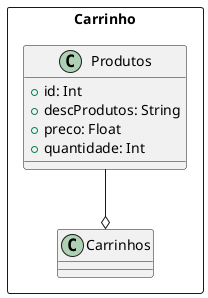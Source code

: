 @startuml carrinho
package Carrinho <<rectangle>> {

  ' Classes
  class Produtos {
    + id: Int
    + descProdutos: String
    + preco: Float
    + quantidade: Int
  }

  class Carrinhos {

  }

  ' Relacionamentos
  Produtos --o Carrinhos

}
@enduml